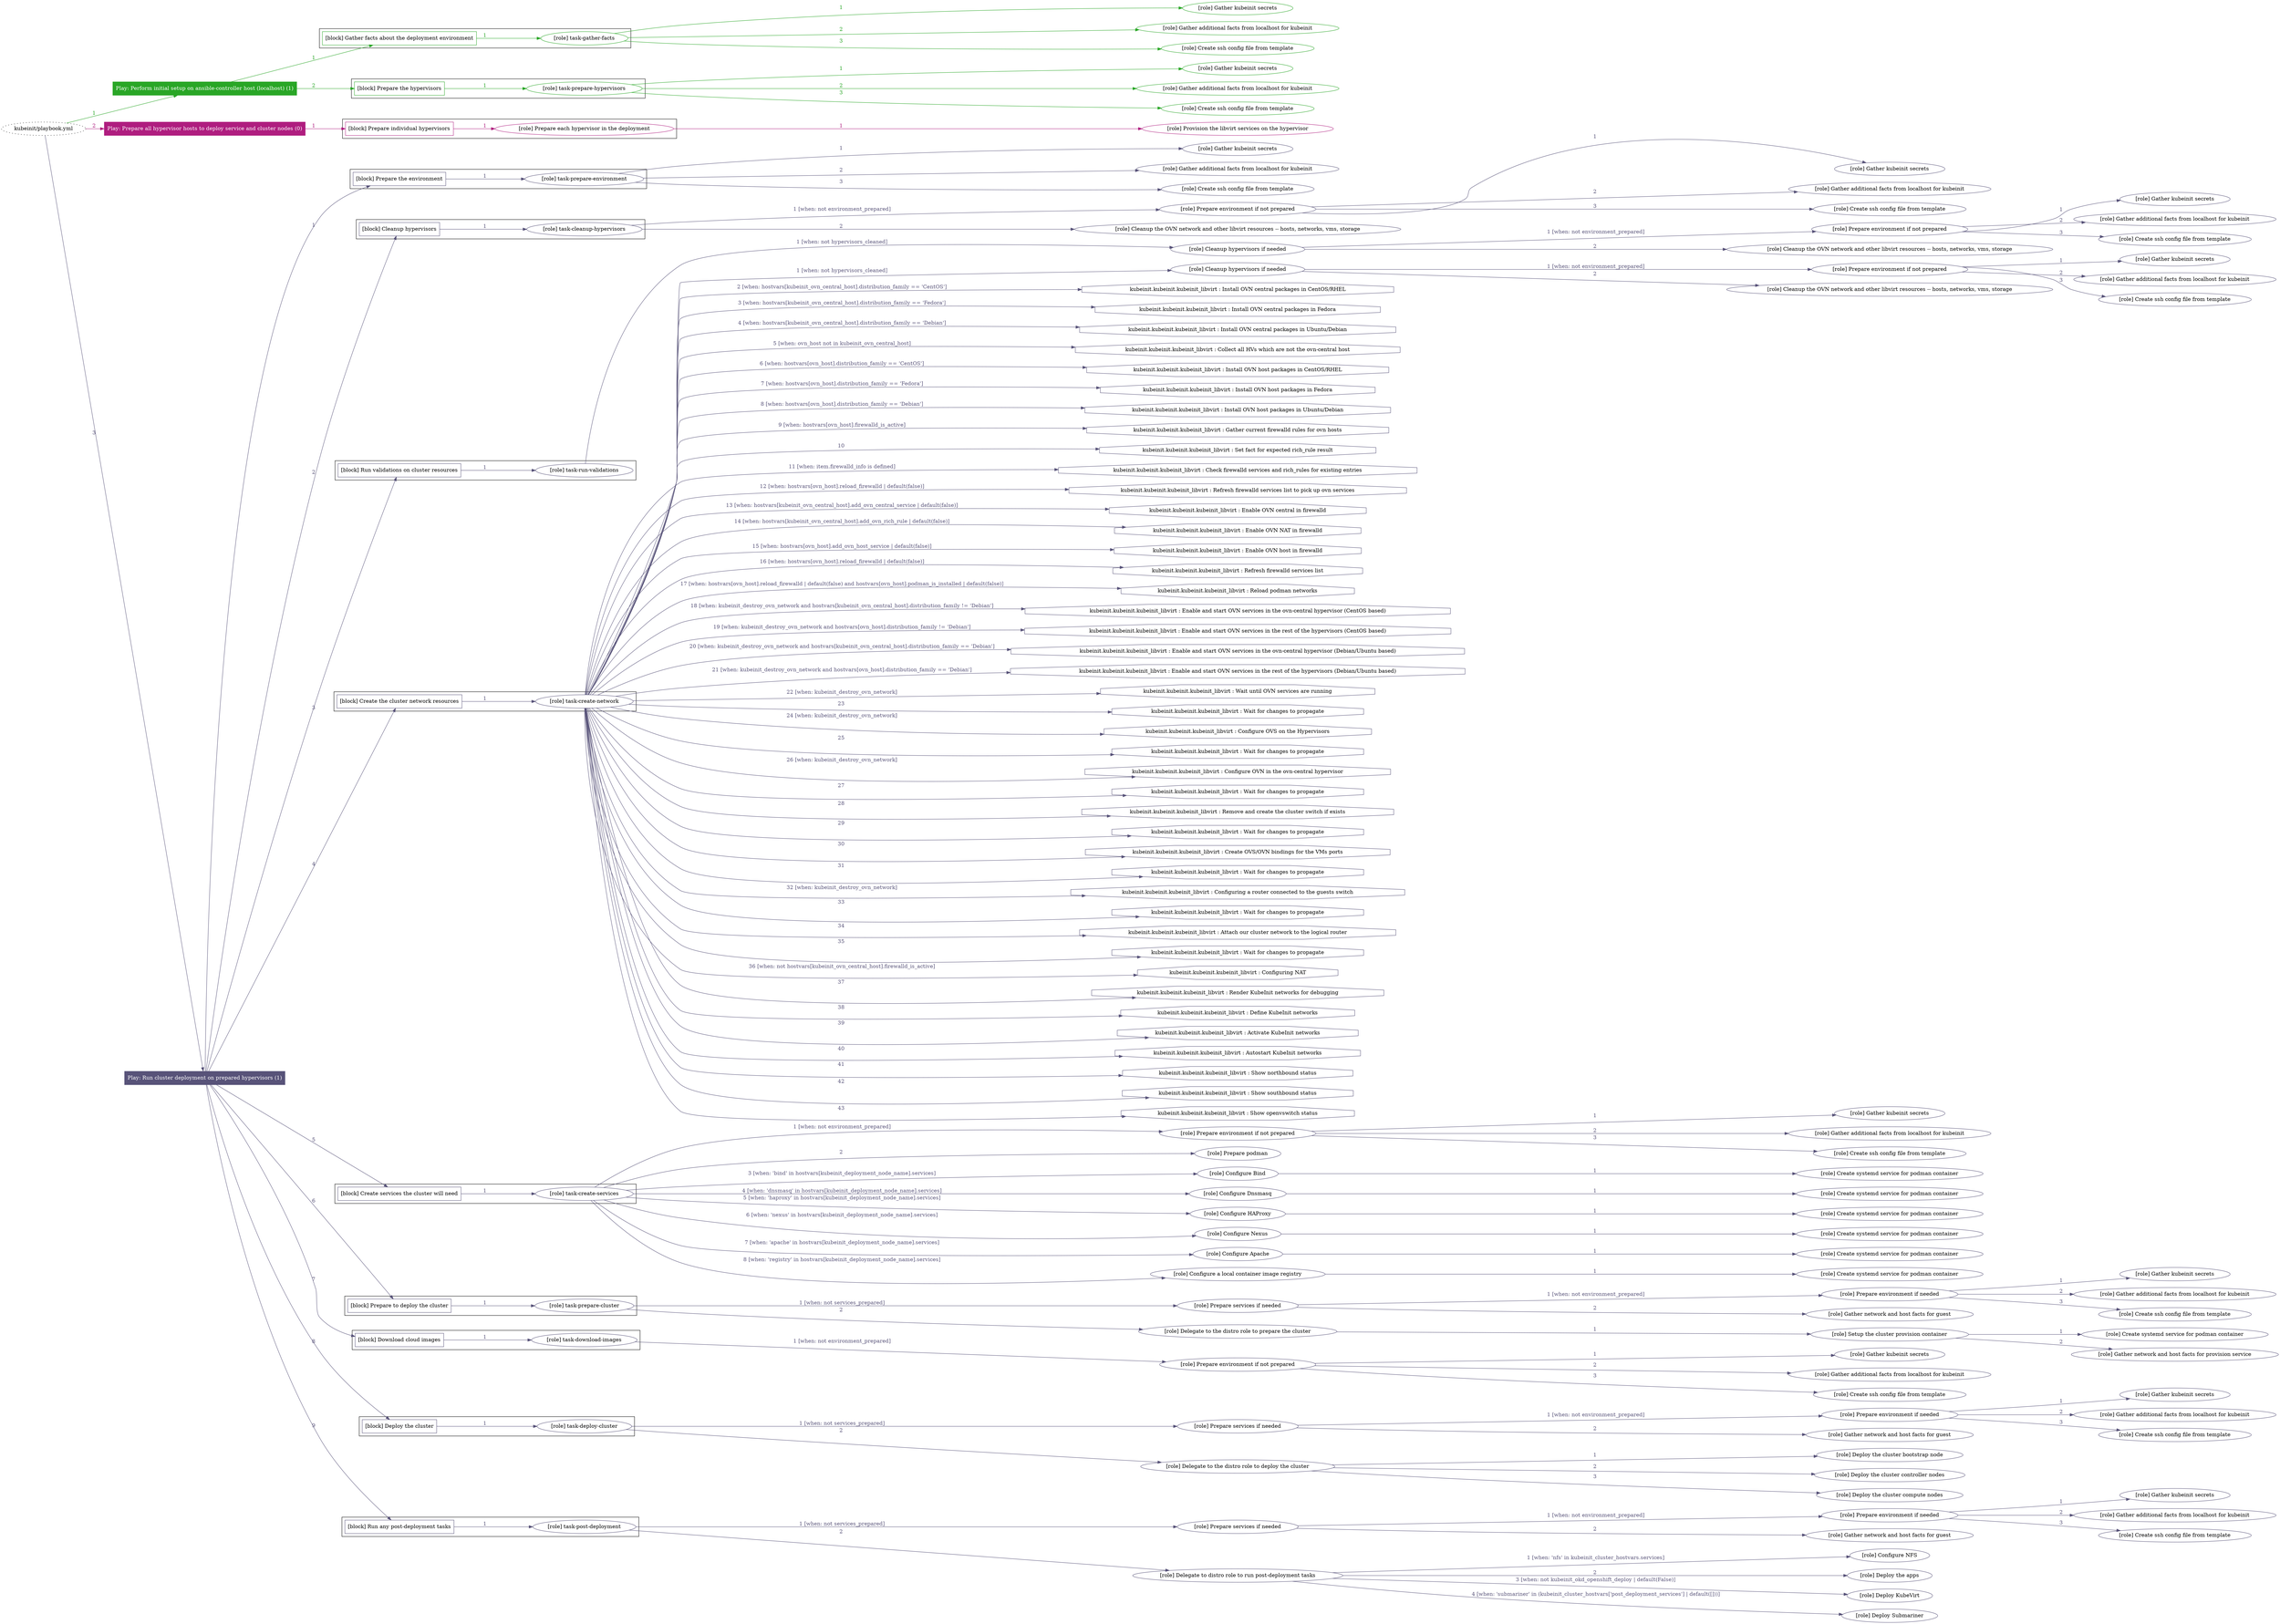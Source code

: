 digraph {
	graph [concentrate=true ordering=in rankdir=LR ratio=fill]
	edge [esep=5 sep=10]
	"kubeinit/playbook.yml" [URL="/home/runner/work/kubeinit/kubeinit/kubeinit/playbook.yml" id=playbook_ee898b47 style=dotted]
	play_0dad5b6f [label="Play: Perform initial setup on ansible-controller host (localhost) (1)" URL="/home/runner/work/kubeinit/kubeinit/kubeinit/playbook.yml" color="#29a626" fontcolor="#ffffff" id=play_0dad5b6f shape=box style=filled tooltip=localhost]
	"kubeinit/playbook.yml" -> play_0dad5b6f [label="1 " color="#29a626" fontcolor="#29a626" id=edge_13e1e95c labeltooltip="1 " tooltip="1 "]
	subgraph "Gather kubeinit secrets" {
		role_a38fbe5c [label="[role] Gather kubeinit secrets" URL="/home/runner/.ansible/collections/ansible_collections/kubeinit/kubeinit/roles/kubeinit_prepare/tasks/gather_kubeinit_facts.yml" color="#29a626" id=role_a38fbe5c tooltip="Gather kubeinit secrets"]
	}
	subgraph "Gather additional facts from localhost for kubeinit" {
		role_6ca12af2 [label="[role] Gather additional facts from localhost for kubeinit" URL="/home/runner/.ansible/collections/ansible_collections/kubeinit/kubeinit/roles/kubeinit_prepare/tasks/gather_kubeinit_facts.yml" color="#29a626" id=role_6ca12af2 tooltip="Gather additional facts from localhost for kubeinit"]
	}
	subgraph "Create ssh config file from template" {
		role_e4469848 [label="[role] Create ssh config file from template" URL="/home/runner/.ansible/collections/ansible_collections/kubeinit/kubeinit/roles/kubeinit_prepare/tasks/gather_kubeinit_facts.yml" color="#29a626" id=role_e4469848 tooltip="Create ssh config file from template"]
	}
	subgraph "task-gather-facts" {
		role_c8d465c3 [label="[role] task-gather-facts" URL="/home/runner/work/kubeinit/kubeinit/kubeinit/playbook.yml" color="#29a626" id=role_c8d465c3 tooltip="task-gather-facts"]
		role_c8d465c3 -> role_a38fbe5c [label="1 " color="#29a626" fontcolor="#29a626" id=edge_964664e6 labeltooltip="1 " tooltip="1 "]
		role_c8d465c3 -> role_6ca12af2 [label="2 " color="#29a626" fontcolor="#29a626" id=edge_638c47a0 labeltooltip="2 " tooltip="2 "]
		role_c8d465c3 -> role_e4469848 [label="3 " color="#29a626" fontcolor="#29a626" id=edge_1a70e29b labeltooltip="3 " tooltip="3 "]
	}
	subgraph "Gather kubeinit secrets" {
		role_fdc8410d [label="[role] Gather kubeinit secrets" URL="/home/runner/.ansible/collections/ansible_collections/kubeinit/kubeinit/roles/kubeinit_prepare/tasks/gather_kubeinit_facts.yml" color="#29a626" id=role_fdc8410d tooltip="Gather kubeinit secrets"]
	}
	subgraph "Gather additional facts from localhost for kubeinit" {
		role_81116cc3 [label="[role] Gather additional facts from localhost for kubeinit" URL="/home/runner/.ansible/collections/ansible_collections/kubeinit/kubeinit/roles/kubeinit_prepare/tasks/gather_kubeinit_facts.yml" color="#29a626" id=role_81116cc3 tooltip="Gather additional facts from localhost for kubeinit"]
	}
	subgraph "Create ssh config file from template" {
		role_0684988c [label="[role] Create ssh config file from template" URL="/home/runner/.ansible/collections/ansible_collections/kubeinit/kubeinit/roles/kubeinit_prepare/tasks/gather_kubeinit_facts.yml" color="#29a626" id=role_0684988c tooltip="Create ssh config file from template"]
	}
	subgraph "task-prepare-hypervisors" {
		role_bdbf5d8c [label="[role] task-prepare-hypervisors" URL="/home/runner/work/kubeinit/kubeinit/kubeinit/playbook.yml" color="#29a626" id=role_bdbf5d8c tooltip="task-prepare-hypervisors"]
		role_bdbf5d8c -> role_fdc8410d [label="1 " color="#29a626" fontcolor="#29a626" id=edge_9e0aeb4c labeltooltip="1 " tooltip="1 "]
		role_bdbf5d8c -> role_81116cc3 [label="2 " color="#29a626" fontcolor="#29a626" id=edge_86485b42 labeltooltip="2 " tooltip="2 "]
		role_bdbf5d8c -> role_0684988c [label="3 " color="#29a626" fontcolor="#29a626" id=edge_025a65ce labeltooltip="3 " tooltip="3 "]
	}
	subgraph "Play: Perform initial setup on ansible-controller host (localhost) (1)" {
		play_0dad5b6f -> block_1628c08b [label=1 color="#29a626" fontcolor="#29a626" id=edge_55953916 labeltooltip=1 tooltip=1]
		subgraph cluster_block_1628c08b {
			block_1628c08b [label="[block] Gather facts about the deployment environment" URL="/home/runner/work/kubeinit/kubeinit/kubeinit/playbook.yml" color="#29a626" id=block_1628c08b labeltooltip="Gather facts about the deployment environment" shape=box tooltip="Gather facts about the deployment environment"]
			block_1628c08b -> role_c8d465c3 [label="1 " color="#29a626" fontcolor="#29a626" id=edge_66507b3d labeltooltip="1 " tooltip="1 "]
		}
		play_0dad5b6f -> block_743b5e82 [label=2 color="#29a626" fontcolor="#29a626" id=edge_455f7660 labeltooltip=2 tooltip=2]
		subgraph cluster_block_743b5e82 {
			block_743b5e82 [label="[block] Prepare the hypervisors" URL="/home/runner/work/kubeinit/kubeinit/kubeinit/playbook.yml" color="#29a626" id=block_743b5e82 labeltooltip="Prepare the hypervisors" shape=box tooltip="Prepare the hypervisors"]
			block_743b5e82 -> role_bdbf5d8c [label="1 " color="#29a626" fontcolor="#29a626" id=edge_eadfd84c labeltooltip="1 " tooltip="1 "]
		}
	}
	play_201e9580 [label="Play: Prepare all hypervisor hosts to deploy service and cluster nodes (0)" URL="/home/runner/work/kubeinit/kubeinit/kubeinit/playbook.yml" color="#af1d7f" fontcolor="#ffffff" id=play_201e9580 shape=box style=filled tooltip="Play: Prepare all hypervisor hosts to deploy service and cluster nodes (0)"]
	"kubeinit/playbook.yml" -> play_201e9580 [label="2 " color="#af1d7f" fontcolor="#af1d7f" id=edge_e736cbba labeltooltip="2 " tooltip="2 "]
	subgraph "Provision the libvirt services on the hypervisor" {
		role_6dae52db [label="[role] Provision the libvirt services on the hypervisor" URL="/home/runner/.ansible/collections/ansible_collections/kubeinit/kubeinit/roles/kubeinit_prepare/tasks/prepare_hypervisor.yml" color="#af1d7f" id=role_6dae52db tooltip="Provision the libvirt services on the hypervisor"]
	}
	subgraph "Prepare each hypervisor in the deployment" {
		role_cc48be79 [label="[role] Prepare each hypervisor in the deployment" URL="/home/runner/work/kubeinit/kubeinit/kubeinit/playbook.yml" color="#af1d7f" id=role_cc48be79 tooltip="Prepare each hypervisor in the deployment"]
		role_cc48be79 -> role_6dae52db [label="1 " color="#af1d7f" fontcolor="#af1d7f" id=edge_6eaae362 labeltooltip="1 " tooltip="1 "]
	}
	subgraph "Play: Prepare all hypervisor hosts to deploy service and cluster nodes (0)" {
		play_201e9580 -> block_4beaa9b6 [label=1 color="#af1d7f" fontcolor="#af1d7f" id=edge_ea4683ae labeltooltip=1 tooltip=1]
		subgraph cluster_block_4beaa9b6 {
			block_4beaa9b6 [label="[block] Prepare individual hypervisors" URL="/home/runner/work/kubeinit/kubeinit/kubeinit/playbook.yml" color="#af1d7f" id=block_4beaa9b6 labeltooltip="Prepare individual hypervisors" shape=box tooltip="Prepare individual hypervisors"]
			block_4beaa9b6 -> role_cc48be79 [label="1 " color="#af1d7f" fontcolor="#af1d7f" id=edge_0ca3a029 labeltooltip="1 " tooltip="1 "]
		}
	}
	play_875787ba [label="Play: Run cluster deployment on prepared hypervisors (1)" URL="/home/runner/work/kubeinit/kubeinit/kubeinit/playbook.yml" color="#585379" fontcolor="#ffffff" id=play_875787ba shape=box style=filled tooltip=localhost]
	"kubeinit/playbook.yml" -> play_875787ba [label="3 " color="#585379" fontcolor="#585379" id=edge_e60a646f labeltooltip="3 " tooltip="3 "]
	subgraph "Gather kubeinit secrets" {
		role_7105e1de [label="[role] Gather kubeinit secrets" URL="/home/runner/.ansible/collections/ansible_collections/kubeinit/kubeinit/roles/kubeinit_prepare/tasks/gather_kubeinit_facts.yml" color="#585379" id=role_7105e1de tooltip="Gather kubeinit secrets"]
	}
	subgraph "Gather additional facts from localhost for kubeinit" {
		role_dac95306 [label="[role] Gather additional facts from localhost for kubeinit" URL="/home/runner/.ansible/collections/ansible_collections/kubeinit/kubeinit/roles/kubeinit_prepare/tasks/gather_kubeinit_facts.yml" color="#585379" id=role_dac95306 tooltip="Gather additional facts from localhost for kubeinit"]
	}
	subgraph "Create ssh config file from template" {
		role_91869330 [label="[role] Create ssh config file from template" URL="/home/runner/.ansible/collections/ansible_collections/kubeinit/kubeinit/roles/kubeinit_prepare/tasks/gather_kubeinit_facts.yml" color="#585379" id=role_91869330 tooltip="Create ssh config file from template"]
	}
	subgraph "task-prepare-environment" {
		role_4ae564f4 [label="[role] task-prepare-environment" URL="/home/runner/work/kubeinit/kubeinit/kubeinit/playbook.yml" color="#585379" id=role_4ae564f4 tooltip="task-prepare-environment"]
		role_4ae564f4 -> role_7105e1de [label="1 " color="#585379" fontcolor="#585379" id=edge_d611685c labeltooltip="1 " tooltip="1 "]
		role_4ae564f4 -> role_dac95306 [label="2 " color="#585379" fontcolor="#585379" id=edge_10cdcb7c labeltooltip="2 " tooltip="2 "]
		role_4ae564f4 -> role_91869330 [label="3 " color="#585379" fontcolor="#585379" id=edge_b999ea44 labeltooltip="3 " tooltip="3 "]
	}
	subgraph "Gather kubeinit secrets" {
		role_f4520896 [label="[role] Gather kubeinit secrets" URL="/home/runner/.ansible/collections/ansible_collections/kubeinit/kubeinit/roles/kubeinit_prepare/tasks/gather_kubeinit_facts.yml" color="#585379" id=role_f4520896 tooltip="Gather kubeinit secrets"]
	}
	subgraph "Gather additional facts from localhost for kubeinit" {
		role_98e7b7a7 [label="[role] Gather additional facts from localhost for kubeinit" URL="/home/runner/.ansible/collections/ansible_collections/kubeinit/kubeinit/roles/kubeinit_prepare/tasks/gather_kubeinit_facts.yml" color="#585379" id=role_98e7b7a7 tooltip="Gather additional facts from localhost for kubeinit"]
	}
	subgraph "Create ssh config file from template" {
		role_c181415b [label="[role] Create ssh config file from template" URL="/home/runner/.ansible/collections/ansible_collections/kubeinit/kubeinit/roles/kubeinit_prepare/tasks/gather_kubeinit_facts.yml" color="#585379" id=role_c181415b tooltip="Create ssh config file from template"]
	}
	subgraph "Prepare environment if not prepared" {
		role_87b94534 [label="[role] Prepare environment if not prepared" URL="/home/runner/.ansible/collections/ansible_collections/kubeinit/kubeinit/roles/kubeinit_prepare/tasks/cleanup_hypervisors.yml" color="#585379" id=role_87b94534 tooltip="Prepare environment if not prepared"]
		role_87b94534 -> role_f4520896 [label="1 " color="#585379" fontcolor="#585379" id=edge_dd7457f4 labeltooltip="1 " tooltip="1 "]
		role_87b94534 -> role_98e7b7a7 [label="2 " color="#585379" fontcolor="#585379" id=edge_7b04405e labeltooltip="2 " tooltip="2 "]
		role_87b94534 -> role_c181415b [label="3 " color="#585379" fontcolor="#585379" id=edge_972d7434 labeltooltip="3 " tooltip="3 "]
	}
	subgraph "Cleanup the OVN network and other libvirt resources -- hosts, networks, vms, storage" {
		role_86f5ec36 [label="[role] Cleanup the OVN network and other libvirt resources -- hosts, networks, vms, storage" URL="/home/runner/.ansible/collections/ansible_collections/kubeinit/kubeinit/roles/kubeinit_prepare/tasks/cleanup_hypervisors.yml" color="#585379" id=role_86f5ec36 tooltip="Cleanup the OVN network and other libvirt resources -- hosts, networks, vms, storage"]
	}
	subgraph "task-cleanup-hypervisors" {
		role_69d99b83 [label="[role] task-cleanup-hypervisors" URL="/home/runner/work/kubeinit/kubeinit/kubeinit/playbook.yml" color="#585379" id=role_69d99b83 tooltip="task-cleanup-hypervisors"]
		role_69d99b83 -> role_87b94534 [label="1 [when: not environment_prepared]" color="#585379" fontcolor="#585379" id=edge_87e8d545 labeltooltip="1 [when: not environment_prepared]" tooltip="1 [when: not environment_prepared]"]
		role_69d99b83 -> role_86f5ec36 [label="2 " color="#585379" fontcolor="#585379" id=edge_3dfabf19 labeltooltip="2 " tooltip="2 "]
	}
	subgraph "Gather kubeinit secrets" {
		role_ad89646a [label="[role] Gather kubeinit secrets" URL="/home/runner/.ansible/collections/ansible_collections/kubeinit/kubeinit/roles/kubeinit_prepare/tasks/gather_kubeinit_facts.yml" color="#585379" id=role_ad89646a tooltip="Gather kubeinit secrets"]
	}
	subgraph "Gather additional facts from localhost for kubeinit" {
		role_80af1770 [label="[role] Gather additional facts from localhost for kubeinit" URL="/home/runner/.ansible/collections/ansible_collections/kubeinit/kubeinit/roles/kubeinit_prepare/tasks/gather_kubeinit_facts.yml" color="#585379" id=role_80af1770 tooltip="Gather additional facts from localhost for kubeinit"]
	}
	subgraph "Create ssh config file from template" {
		role_986c7c4e [label="[role] Create ssh config file from template" URL="/home/runner/.ansible/collections/ansible_collections/kubeinit/kubeinit/roles/kubeinit_prepare/tasks/gather_kubeinit_facts.yml" color="#585379" id=role_986c7c4e tooltip="Create ssh config file from template"]
	}
	subgraph "Prepare environment if not prepared" {
		role_09ed79c5 [label="[role] Prepare environment if not prepared" URL="/home/runner/.ansible/collections/ansible_collections/kubeinit/kubeinit/roles/kubeinit_prepare/tasks/cleanup_hypervisors.yml" color="#585379" id=role_09ed79c5 tooltip="Prepare environment if not prepared"]
		role_09ed79c5 -> role_ad89646a [label="1 " color="#585379" fontcolor="#585379" id=edge_1c987030 labeltooltip="1 " tooltip="1 "]
		role_09ed79c5 -> role_80af1770 [label="2 " color="#585379" fontcolor="#585379" id=edge_508e3396 labeltooltip="2 " tooltip="2 "]
		role_09ed79c5 -> role_986c7c4e [label="3 " color="#585379" fontcolor="#585379" id=edge_6960bc6e labeltooltip="3 " tooltip="3 "]
	}
	subgraph "Cleanup the OVN network and other libvirt resources -- hosts, networks, vms, storage" {
		role_2c43c2b4 [label="[role] Cleanup the OVN network and other libvirt resources -- hosts, networks, vms, storage" URL="/home/runner/.ansible/collections/ansible_collections/kubeinit/kubeinit/roles/kubeinit_prepare/tasks/cleanup_hypervisors.yml" color="#585379" id=role_2c43c2b4 tooltip="Cleanup the OVN network and other libvirt resources -- hosts, networks, vms, storage"]
	}
	subgraph "Cleanup hypervisors if needed" {
		role_547e63a8 [label="[role] Cleanup hypervisors if needed" URL="/home/runner/.ansible/collections/ansible_collections/kubeinit/kubeinit/roles/kubeinit_validations/tasks/main.yml" color="#585379" id=role_547e63a8 tooltip="Cleanup hypervisors if needed"]
		role_547e63a8 -> role_09ed79c5 [label="1 [when: not environment_prepared]" color="#585379" fontcolor="#585379" id=edge_e3b39470 labeltooltip="1 [when: not environment_prepared]" tooltip="1 [when: not environment_prepared]"]
		role_547e63a8 -> role_2c43c2b4 [label="2 " color="#585379" fontcolor="#585379" id=edge_ebdb7b24 labeltooltip="2 " tooltip="2 "]
	}
	subgraph "task-run-validations" {
		role_144e1786 [label="[role] task-run-validations" URL="/home/runner/work/kubeinit/kubeinit/kubeinit/playbook.yml" color="#585379" id=role_144e1786 tooltip="task-run-validations"]
		role_144e1786 -> role_547e63a8 [label="1 [when: not hypervisors_cleaned]" color="#585379" fontcolor="#585379" id=edge_92b16aa7 labeltooltip="1 [when: not hypervisors_cleaned]" tooltip="1 [when: not hypervisors_cleaned]"]
	}
	subgraph "Gather kubeinit secrets" {
		role_c2d0e165 [label="[role] Gather kubeinit secrets" URL="/home/runner/.ansible/collections/ansible_collections/kubeinit/kubeinit/roles/kubeinit_prepare/tasks/gather_kubeinit_facts.yml" color="#585379" id=role_c2d0e165 tooltip="Gather kubeinit secrets"]
	}
	subgraph "Gather additional facts from localhost for kubeinit" {
		role_956cb827 [label="[role] Gather additional facts from localhost for kubeinit" URL="/home/runner/.ansible/collections/ansible_collections/kubeinit/kubeinit/roles/kubeinit_prepare/tasks/gather_kubeinit_facts.yml" color="#585379" id=role_956cb827 tooltip="Gather additional facts from localhost for kubeinit"]
	}
	subgraph "Create ssh config file from template" {
		role_92aa178e [label="[role] Create ssh config file from template" URL="/home/runner/.ansible/collections/ansible_collections/kubeinit/kubeinit/roles/kubeinit_prepare/tasks/gather_kubeinit_facts.yml" color="#585379" id=role_92aa178e tooltip="Create ssh config file from template"]
	}
	subgraph "Prepare environment if not prepared" {
		role_320d7bb0 [label="[role] Prepare environment if not prepared" URL="/home/runner/.ansible/collections/ansible_collections/kubeinit/kubeinit/roles/kubeinit_prepare/tasks/cleanup_hypervisors.yml" color="#585379" id=role_320d7bb0 tooltip="Prepare environment if not prepared"]
		role_320d7bb0 -> role_c2d0e165 [label="1 " color="#585379" fontcolor="#585379" id=edge_a7e74242 labeltooltip="1 " tooltip="1 "]
		role_320d7bb0 -> role_956cb827 [label="2 " color="#585379" fontcolor="#585379" id=edge_5fa01308 labeltooltip="2 " tooltip="2 "]
		role_320d7bb0 -> role_92aa178e [label="3 " color="#585379" fontcolor="#585379" id=edge_f08be028 labeltooltip="3 " tooltip="3 "]
	}
	subgraph "Cleanup the OVN network and other libvirt resources -- hosts, networks, vms, storage" {
		role_56b57d50 [label="[role] Cleanup the OVN network and other libvirt resources -- hosts, networks, vms, storage" URL="/home/runner/.ansible/collections/ansible_collections/kubeinit/kubeinit/roles/kubeinit_prepare/tasks/cleanup_hypervisors.yml" color="#585379" id=role_56b57d50 tooltip="Cleanup the OVN network and other libvirt resources -- hosts, networks, vms, storage"]
	}
	subgraph "Cleanup hypervisors if needed" {
		role_6be9a990 [label="[role] Cleanup hypervisors if needed" URL="/home/runner/.ansible/collections/ansible_collections/kubeinit/kubeinit/roles/kubeinit_libvirt/tasks/create_network.yml" color="#585379" id=role_6be9a990 tooltip="Cleanup hypervisors if needed"]
		role_6be9a990 -> role_320d7bb0 [label="1 [when: not environment_prepared]" color="#585379" fontcolor="#585379" id=edge_5b006ccd labeltooltip="1 [when: not environment_prepared]" tooltip="1 [when: not environment_prepared]"]
		role_6be9a990 -> role_56b57d50 [label="2 " color="#585379" fontcolor="#585379" id=edge_0ef9855a labeltooltip="2 " tooltip="2 "]
	}
	subgraph "task-create-network" {
		role_bccdf3f7 [label="[role] task-create-network" URL="/home/runner/work/kubeinit/kubeinit/kubeinit/playbook.yml" color="#585379" id=role_bccdf3f7 tooltip="task-create-network"]
		role_bccdf3f7 -> role_6be9a990 [label="1 [when: not hypervisors_cleaned]" color="#585379" fontcolor="#585379" id=edge_7d6221b0 labeltooltip="1 [when: not hypervisors_cleaned]" tooltip="1 [when: not hypervisors_cleaned]"]
		task_139007a5 [label="kubeinit.kubeinit.kubeinit_libvirt : Install OVN central packages in CentOS/RHEL" URL="/home/runner/.ansible/collections/ansible_collections/kubeinit/kubeinit/roles/kubeinit_libvirt/tasks/create_network.yml" color="#585379" id=task_139007a5 shape=octagon tooltip="kubeinit.kubeinit.kubeinit_libvirt : Install OVN central packages in CentOS/RHEL"]
		role_bccdf3f7 -> task_139007a5 [label="2 [when: hostvars[kubeinit_ovn_central_host].distribution_family == 'CentOS']" color="#585379" fontcolor="#585379" id=edge_0ab68e9f labeltooltip="2 [when: hostvars[kubeinit_ovn_central_host].distribution_family == 'CentOS']" tooltip="2 [when: hostvars[kubeinit_ovn_central_host].distribution_family == 'CentOS']"]
		task_2dc2ed7e [label="kubeinit.kubeinit.kubeinit_libvirt : Install OVN central packages in Fedora" URL="/home/runner/.ansible/collections/ansible_collections/kubeinit/kubeinit/roles/kubeinit_libvirt/tasks/create_network.yml" color="#585379" id=task_2dc2ed7e shape=octagon tooltip="kubeinit.kubeinit.kubeinit_libvirt : Install OVN central packages in Fedora"]
		role_bccdf3f7 -> task_2dc2ed7e [label="3 [when: hostvars[kubeinit_ovn_central_host].distribution_family == 'Fedora']" color="#585379" fontcolor="#585379" id=edge_4837b98f labeltooltip="3 [when: hostvars[kubeinit_ovn_central_host].distribution_family == 'Fedora']" tooltip="3 [when: hostvars[kubeinit_ovn_central_host].distribution_family == 'Fedora']"]
		task_df1713d8 [label="kubeinit.kubeinit.kubeinit_libvirt : Install OVN central packages in Ubuntu/Debian" URL="/home/runner/.ansible/collections/ansible_collections/kubeinit/kubeinit/roles/kubeinit_libvirt/tasks/create_network.yml" color="#585379" id=task_df1713d8 shape=octagon tooltip="kubeinit.kubeinit.kubeinit_libvirt : Install OVN central packages in Ubuntu/Debian"]
		role_bccdf3f7 -> task_df1713d8 [label="4 [when: hostvars[kubeinit_ovn_central_host].distribution_family == 'Debian']" color="#585379" fontcolor="#585379" id=edge_1f24e491 labeltooltip="4 [when: hostvars[kubeinit_ovn_central_host].distribution_family == 'Debian']" tooltip="4 [when: hostvars[kubeinit_ovn_central_host].distribution_family == 'Debian']"]
		task_28cf8b27 [label="kubeinit.kubeinit.kubeinit_libvirt : Collect all HVs which are not the ovn-central host" URL="/home/runner/.ansible/collections/ansible_collections/kubeinit/kubeinit/roles/kubeinit_libvirt/tasks/create_network.yml" color="#585379" id=task_28cf8b27 shape=octagon tooltip="kubeinit.kubeinit.kubeinit_libvirt : Collect all HVs which are not the ovn-central host"]
		role_bccdf3f7 -> task_28cf8b27 [label="5 [when: ovn_host not in kubeinit_ovn_central_host]" color="#585379" fontcolor="#585379" id=edge_66add77b labeltooltip="5 [when: ovn_host not in kubeinit_ovn_central_host]" tooltip="5 [when: ovn_host not in kubeinit_ovn_central_host]"]
		task_a8c1f27c [label="kubeinit.kubeinit.kubeinit_libvirt : Install OVN host packages in CentOS/RHEL" URL="/home/runner/.ansible/collections/ansible_collections/kubeinit/kubeinit/roles/kubeinit_libvirt/tasks/create_network.yml" color="#585379" id=task_a8c1f27c shape=octagon tooltip="kubeinit.kubeinit.kubeinit_libvirt : Install OVN host packages in CentOS/RHEL"]
		role_bccdf3f7 -> task_a8c1f27c [label="6 [when: hostvars[ovn_host].distribution_family == 'CentOS']" color="#585379" fontcolor="#585379" id=edge_30cc3c62 labeltooltip="6 [when: hostvars[ovn_host].distribution_family == 'CentOS']" tooltip="6 [when: hostvars[ovn_host].distribution_family == 'CentOS']"]
		task_d6ce371a [label="kubeinit.kubeinit.kubeinit_libvirt : Install OVN host packages in Fedora" URL="/home/runner/.ansible/collections/ansible_collections/kubeinit/kubeinit/roles/kubeinit_libvirt/tasks/create_network.yml" color="#585379" id=task_d6ce371a shape=octagon tooltip="kubeinit.kubeinit.kubeinit_libvirt : Install OVN host packages in Fedora"]
		role_bccdf3f7 -> task_d6ce371a [label="7 [when: hostvars[ovn_host].distribution_family == 'Fedora']" color="#585379" fontcolor="#585379" id=edge_76d84711 labeltooltip="7 [when: hostvars[ovn_host].distribution_family == 'Fedora']" tooltip="7 [when: hostvars[ovn_host].distribution_family == 'Fedora']"]
		task_b7d3df53 [label="kubeinit.kubeinit.kubeinit_libvirt : Install OVN host packages in Ubuntu/Debian" URL="/home/runner/.ansible/collections/ansible_collections/kubeinit/kubeinit/roles/kubeinit_libvirt/tasks/create_network.yml" color="#585379" id=task_b7d3df53 shape=octagon tooltip="kubeinit.kubeinit.kubeinit_libvirt : Install OVN host packages in Ubuntu/Debian"]
		role_bccdf3f7 -> task_b7d3df53 [label="8 [when: hostvars[ovn_host].distribution_family == 'Debian']" color="#585379" fontcolor="#585379" id=edge_4e72f361 labeltooltip="8 [when: hostvars[ovn_host].distribution_family == 'Debian']" tooltip="8 [when: hostvars[ovn_host].distribution_family == 'Debian']"]
		task_22defe73 [label="kubeinit.kubeinit.kubeinit_libvirt : Gather current firewalld rules for ovn hosts" URL="/home/runner/.ansible/collections/ansible_collections/kubeinit/kubeinit/roles/kubeinit_libvirt/tasks/create_network.yml" color="#585379" id=task_22defe73 shape=octagon tooltip="kubeinit.kubeinit.kubeinit_libvirt : Gather current firewalld rules for ovn hosts"]
		role_bccdf3f7 -> task_22defe73 [label="9 [when: hostvars[ovn_host].firewalld_is_active]" color="#585379" fontcolor="#585379" id=edge_bba52919 labeltooltip="9 [when: hostvars[ovn_host].firewalld_is_active]" tooltip="9 [when: hostvars[ovn_host].firewalld_is_active]"]
		task_9d78c37b [label="kubeinit.kubeinit.kubeinit_libvirt : Set fact for expected rich_rule result" URL="/home/runner/.ansible/collections/ansible_collections/kubeinit/kubeinit/roles/kubeinit_libvirt/tasks/create_network.yml" color="#585379" id=task_9d78c37b shape=octagon tooltip="kubeinit.kubeinit.kubeinit_libvirt : Set fact for expected rich_rule result"]
		role_bccdf3f7 -> task_9d78c37b [label="10 " color="#585379" fontcolor="#585379" id=edge_554ec579 labeltooltip="10 " tooltip="10 "]
		task_76a90d4f [label="kubeinit.kubeinit.kubeinit_libvirt : Check firewalld services and rich_rules for existing entries" URL="/home/runner/.ansible/collections/ansible_collections/kubeinit/kubeinit/roles/kubeinit_libvirt/tasks/create_network.yml" color="#585379" id=task_76a90d4f shape=octagon tooltip="kubeinit.kubeinit.kubeinit_libvirt : Check firewalld services and rich_rules for existing entries"]
		role_bccdf3f7 -> task_76a90d4f [label="11 [when: item.firewalld_info is defined]" color="#585379" fontcolor="#585379" id=edge_8dc27758 labeltooltip="11 [when: item.firewalld_info is defined]" tooltip="11 [when: item.firewalld_info is defined]"]
		task_aae74416 [label="kubeinit.kubeinit.kubeinit_libvirt : Refresh firewalld services list to pick up ovn services" URL="/home/runner/.ansible/collections/ansible_collections/kubeinit/kubeinit/roles/kubeinit_libvirt/tasks/create_network.yml" color="#585379" id=task_aae74416 shape=octagon tooltip="kubeinit.kubeinit.kubeinit_libvirt : Refresh firewalld services list to pick up ovn services"]
		role_bccdf3f7 -> task_aae74416 [label="12 [when: hostvars[ovn_host].reload_firewalld | default(false)]" color="#585379" fontcolor="#585379" id=edge_65a6abdd labeltooltip="12 [when: hostvars[ovn_host].reload_firewalld | default(false)]" tooltip="12 [when: hostvars[ovn_host].reload_firewalld | default(false)]"]
		task_fdec6361 [label="kubeinit.kubeinit.kubeinit_libvirt : Enable OVN central in firewalld" URL="/home/runner/.ansible/collections/ansible_collections/kubeinit/kubeinit/roles/kubeinit_libvirt/tasks/create_network.yml" color="#585379" id=task_fdec6361 shape=octagon tooltip="kubeinit.kubeinit.kubeinit_libvirt : Enable OVN central in firewalld"]
		role_bccdf3f7 -> task_fdec6361 [label="13 [when: hostvars[kubeinit_ovn_central_host].add_ovn_central_service | default(false)]" color="#585379" fontcolor="#585379" id=edge_4845e968 labeltooltip="13 [when: hostvars[kubeinit_ovn_central_host].add_ovn_central_service | default(false)]" tooltip="13 [when: hostvars[kubeinit_ovn_central_host].add_ovn_central_service | default(false)]"]
		task_fb7da1de [label="kubeinit.kubeinit.kubeinit_libvirt : Enable OVN NAT in firewalld" URL="/home/runner/.ansible/collections/ansible_collections/kubeinit/kubeinit/roles/kubeinit_libvirt/tasks/create_network.yml" color="#585379" id=task_fb7da1de shape=octagon tooltip="kubeinit.kubeinit.kubeinit_libvirt : Enable OVN NAT in firewalld"]
		role_bccdf3f7 -> task_fb7da1de [label="14 [when: hostvars[kubeinit_ovn_central_host].add_ovn_rich_rule | default(false)]" color="#585379" fontcolor="#585379" id=edge_5b6c9dc3 labeltooltip="14 [when: hostvars[kubeinit_ovn_central_host].add_ovn_rich_rule | default(false)]" tooltip="14 [when: hostvars[kubeinit_ovn_central_host].add_ovn_rich_rule | default(false)]"]
		task_77fa2d84 [label="kubeinit.kubeinit.kubeinit_libvirt : Enable OVN host in firewalld" URL="/home/runner/.ansible/collections/ansible_collections/kubeinit/kubeinit/roles/kubeinit_libvirt/tasks/create_network.yml" color="#585379" id=task_77fa2d84 shape=octagon tooltip="kubeinit.kubeinit.kubeinit_libvirt : Enable OVN host in firewalld"]
		role_bccdf3f7 -> task_77fa2d84 [label="15 [when: hostvars[ovn_host].add_ovn_host_service | default(false)]" color="#585379" fontcolor="#585379" id=edge_f43ee70e labeltooltip="15 [when: hostvars[ovn_host].add_ovn_host_service | default(false)]" tooltip="15 [when: hostvars[ovn_host].add_ovn_host_service | default(false)]"]
		task_d7db4dc3 [label="kubeinit.kubeinit.kubeinit_libvirt : Refresh firewalld services list" URL="/home/runner/.ansible/collections/ansible_collections/kubeinit/kubeinit/roles/kubeinit_libvirt/tasks/create_network.yml" color="#585379" id=task_d7db4dc3 shape=octagon tooltip="kubeinit.kubeinit.kubeinit_libvirt : Refresh firewalld services list"]
		role_bccdf3f7 -> task_d7db4dc3 [label="16 [when: hostvars[ovn_host].reload_firewalld | default(false)]" color="#585379" fontcolor="#585379" id=edge_ca03f9b3 labeltooltip="16 [when: hostvars[ovn_host].reload_firewalld | default(false)]" tooltip="16 [when: hostvars[ovn_host].reload_firewalld | default(false)]"]
		task_0864779d [label="kubeinit.kubeinit.kubeinit_libvirt : Reload podman networks" URL="/home/runner/.ansible/collections/ansible_collections/kubeinit/kubeinit/roles/kubeinit_libvirt/tasks/create_network.yml" color="#585379" id=task_0864779d shape=octagon tooltip="kubeinit.kubeinit.kubeinit_libvirt : Reload podman networks"]
		role_bccdf3f7 -> task_0864779d [label="17 [when: hostvars[ovn_host].reload_firewalld | default(false) and hostvars[ovn_host].podman_is_installed | default(false)]" color="#585379" fontcolor="#585379" id=edge_da8d7147 labeltooltip="17 [when: hostvars[ovn_host].reload_firewalld | default(false) and hostvars[ovn_host].podman_is_installed | default(false)]" tooltip="17 [when: hostvars[ovn_host].reload_firewalld | default(false) and hostvars[ovn_host].podman_is_installed | default(false)]"]
		task_22b9d63b [label="kubeinit.kubeinit.kubeinit_libvirt : Enable and start OVN services in the ovn-central hypervisor (CentOS based)" URL="/home/runner/.ansible/collections/ansible_collections/kubeinit/kubeinit/roles/kubeinit_libvirt/tasks/create_network.yml" color="#585379" id=task_22b9d63b shape=octagon tooltip="kubeinit.kubeinit.kubeinit_libvirt : Enable and start OVN services in the ovn-central hypervisor (CentOS based)"]
		role_bccdf3f7 -> task_22b9d63b [label="18 [when: kubeinit_destroy_ovn_network and hostvars[kubeinit_ovn_central_host].distribution_family != 'Debian']" color="#585379" fontcolor="#585379" id=edge_e4c448d8 labeltooltip="18 [when: kubeinit_destroy_ovn_network and hostvars[kubeinit_ovn_central_host].distribution_family != 'Debian']" tooltip="18 [when: kubeinit_destroy_ovn_network and hostvars[kubeinit_ovn_central_host].distribution_family != 'Debian']"]
		task_2c5b5e2f [label="kubeinit.kubeinit.kubeinit_libvirt : Enable and start OVN services in the rest of the hypervisors (CentOS based)" URL="/home/runner/.ansible/collections/ansible_collections/kubeinit/kubeinit/roles/kubeinit_libvirt/tasks/create_network.yml" color="#585379" id=task_2c5b5e2f shape=octagon tooltip="kubeinit.kubeinit.kubeinit_libvirt : Enable and start OVN services in the rest of the hypervisors (CentOS based)"]
		role_bccdf3f7 -> task_2c5b5e2f [label="19 [when: kubeinit_destroy_ovn_network and hostvars[ovn_host].distribution_family != 'Debian']" color="#585379" fontcolor="#585379" id=edge_66ff3c60 labeltooltip="19 [when: kubeinit_destroy_ovn_network and hostvars[ovn_host].distribution_family != 'Debian']" tooltip="19 [when: kubeinit_destroy_ovn_network and hostvars[ovn_host].distribution_family != 'Debian']"]
		task_f87b5ac2 [label="kubeinit.kubeinit.kubeinit_libvirt : Enable and start OVN services in the ovn-central hypervisor (Debian/Ubuntu based)" URL="/home/runner/.ansible/collections/ansible_collections/kubeinit/kubeinit/roles/kubeinit_libvirt/tasks/create_network.yml" color="#585379" id=task_f87b5ac2 shape=octagon tooltip="kubeinit.kubeinit.kubeinit_libvirt : Enable and start OVN services in the ovn-central hypervisor (Debian/Ubuntu based)"]
		role_bccdf3f7 -> task_f87b5ac2 [label="20 [when: kubeinit_destroy_ovn_network and hostvars[kubeinit_ovn_central_host].distribution_family == 'Debian']" color="#585379" fontcolor="#585379" id=edge_01ab21b2 labeltooltip="20 [when: kubeinit_destroy_ovn_network and hostvars[kubeinit_ovn_central_host].distribution_family == 'Debian']" tooltip="20 [when: kubeinit_destroy_ovn_network and hostvars[kubeinit_ovn_central_host].distribution_family == 'Debian']"]
		task_bd85cf22 [label="kubeinit.kubeinit.kubeinit_libvirt : Enable and start OVN services in the rest of the hypervisors (Debian/Ubuntu based)" URL="/home/runner/.ansible/collections/ansible_collections/kubeinit/kubeinit/roles/kubeinit_libvirt/tasks/create_network.yml" color="#585379" id=task_bd85cf22 shape=octagon tooltip="kubeinit.kubeinit.kubeinit_libvirt : Enable and start OVN services in the rest of the hypervisors (Debian/Ubuntu based)"]
		role_bccdf3f7 -> task_bd85cf22 [label="21 [when: kubeinit_destroy_ovn_network and hostvars[ovn_host].distribution_family == 'Debian']" color="#585379" fontcolor="#585379" id=edge_b6c052c0 labeltooltip="21 [when: kubeinit_destroy_ovn_network and hostvars[ovn_host].distribution_family == 'Debian']" tooltip="21 [when: kubeinit_destroy_ovn_network and hostvars[ovn_host].distribution_family == 'Debian']"]
		task_da8f437f [label="kubeinit.kubeinit.kubeinit_libvirt : Wait until OVN services are running" URL="/home/runner/.ansible/collections/ansible_collections/kubeinit/kubeinit/roles/kubeinit_libvirt/tasks/create_network.yml" color="#585379" id=task_da8f437f shape=octagon tooltip="kubeinit.kubeinit.kubeinit_libvirt : Wait until OVN services are running"]
		role_bccdf3f7 -> task_da8f437f [label="22 [when: kubeinit_destroy_ovn_network]" color="#585379" fontcolor="#585379" id=edge_ffedc7e2 labeltooltip="22 [when: kubeinit_destroy_ovn_network]" tooltip="22 [when: kubeinit_destroy_ovn_network]"]
		task_36a5cfe4 [label="kubeinit.kubeinit.kubeinit_libvirt : Wait for changes to propagate" URL="/home/runner/.ansible/collections/ansible_collections/kubeinit/kubeinit/roles/kubeinit_libvirt/tasks/create_network.yml" color="#585379" id=task_36a5cfe4 shape=octagon tooltip="kubeinit.kubeinit.kubeinit_libvirt : Wait for changes to propagate"]
		role_bccdf3f7 -> task_36a5cfe4 [label="23 " color="#585379" fontcolor="#585379" id=edge_1f42a791 labeltooltip="23 " tooltip="23 "]
		task_817df448 [label="kubeinit.kubeinit.kubeinit_libvirt : Configure OVS on the Hypervisors" URL="/home/runner/.ansible/collections/ansible_collections/kubeinit/kubeinit/roles/kubeinit_libvirt/tasks/create_network.yml" color="#585379" id=task_817df448 shape=octagon tooltip="kubeinit.kubeinit.kubeinit_libvirt : Configure OVS on the Hypervisors"]
		role_bccdf3f7 -> task_817df448 [label="24 [when: kubeinit_destroy_ovn_network]" color="#585379" fontcolor="#585379" id=edge_adfeb96c labeltooltip="24 [when: kubeinit_destroy_ovn_network]" tooltip="24 [when: kubeinit_destroy_ovn_network]"]
		task_c48ef7a1 [label="kubeinit.kubeinit.kubeinit_libvirt : Wait for changes to propagate" URL="/home/runner/.ansible/collections/ansible_collections/kubeinit/kubeinit/roles/kubeinit_libvirt/tasks/create_network.yml" color="#585379" id=task_c48ef7a1 shape=octagon tooltip="kubeinit.kubeinit.kubeinit_libvirt : Wait for changes to propagate"]
		role_bccdf3f7 -> task_c48ef7a1 [label="25 " color="#585379" fontcolor="#585379" id=edge_69283b3a labeltooltip="25 " tooltip="25 "]
		task_5576febf [label="kubeinit.kubeinit.kubeinit_libvirt : Configure OVN in the ovn-central hypervisor" URL="/home/runner/.ansible/collections/ansible_collections/kubeinit/kubeinit/roles/kubeinit_libvirt/tasks/create_network.yml" color="#585379" id=task_5576febf shape=octagon tooltip="kubeinit.kubeinit.kubeinit_libvirt : Configure OVN in the ovn-central hypervisor"]
		role_bccdf3f7 -> task_5576febf [label="26 [when: kubeinit_destroy_ovn_network]" color="#585379" fontcolor="#585379" id=edge_244975af labeltooltip="26 [when: kubeinit_destroy_ovn_network]" tooltip="26 [when: kubeinit_destroy_ovn_network]"]
		task_a8bb3e33 [label="kubeinit.kubeinit.kubeinit_libvirt : Wait for changes to propagate" URL="/home/runner/.ansible/collections/ansible_collections/kubeinit/kubeinit/roles/kubeinit_libvirt/tasks/create_network.yml" color="#585379" id=task_a8bb3e33 shape=octagon tooltip="kubeinit.kubeinit.kubeinit_libvirt : Wait for changes to propagate"]
		role_bccdf3f7 -> task_a8bb3e33 [label="27 " color="#585379" fontcolor="#585379" id=edge_6252f97a labeltooltip="27 " tooltip="27 "]
		task_499472fe [label="kubeinit.kubeinit.kubeinit_libvirt : Remove and create the cluster switch if exists" URL="/home/runner/.ansible/collections/ansible_collections/kubeinit/kubeinit/roles/kubeinit_libvirt/tasks/create_network.yml" color="#585379" id=task_499472fe shape=octagon tooltip="kubeinit.kubeinit.kubeinit_libvirt : Remove and create the cluster switch if exists"]
		role_bccdf3f7 -> task_499472fe [label="28 " color="#585379" fontcolor="#585379" id=edge_fb9d0c03 labeltooltip="28 " tooltip="28 "]
		task_ae30cafa [label="kubeinit.kubeinit.kubeinit_libvirt : Wait for changes to propagate" URL="/home/runner/.ansible/collections/ansible_collections/kubeinit/kubeinit/roles/kubeinit_libvirt/tasks/create_network.yml" color="#585379" id=task_ae30cafa shape=octagon tooltip="kubeinit.kubeinit.kubeinit_libvirt : Wait for changes to propagate"]
		role_bccdf3f7 -> task_ae30cafa [label="29 " color="#585379" fontcolor="#585379" id=edge_be5f5250 labeltooltip="29 " tooltip="29 "]
		task_ca298fd3 [label="kubeinit.kubeinit.kubeinit_libvirt : Create OVS/OVN bindings for the VMs ports" URL="/home/runner/.ansible/collections/ansible_collections/kubeinit/kubeinit/roles/kubeinit_libvirt/tasks/create_network.yml" color="#585379" id=task_ca298fd3 shape=octagon tooltip="kubeinit.kubeinit.kubeinit_libvirt : Create OVS/OVN bindings for the VMs ports"]
		role_bccdf3f7 -> task_ca298fd3 [label="30 " color="#585379" fontcolor="#585379" id=edge_fb8e215d labeltooltip="30 " tooltip="30 "]
		task_7e6e3407 [label="kubeinit.kubeinit.kubeinit_libvirt : Wait for changes to propagate" URL="/home/runner/.ansible/collections/ansible_collections/kubeinit/kubeinit/roles/kubeinit_libvirt/tasks/create_network.yml" color="#585379" id=task_7e6e3407 shape=octagon tooltip="kubeinit.kubeinit.kubeinit_libvirt : Wait for changes to propagate"]
		role_bccdf3f7 -> task_7e6e3407 [label="31 " color="#585379" fontcolor="#585379" id=edge_e0d84d54 labeltooltip="31 " tooltip="31 "]
		task_6839b4ac [label="kubeinit.kubeinit.kubeinit_libvirt : Configuring a router connected to the guests switch" URL="/home/runner/.ansible/collections/ansible_collections/kubeinit/kubeinit/roles/kubeinit_libvirt/tasks/create_network.yml" color="#585379" id=task_6839b4ac shape=octagon tooltip="kubeinit.kubeinit.kubeinit_libvirt : Configuring a router connected to the guests switch"]
		role_bccdf3f7 -> task_6839b4ac [label="32 [when: kubeinit_destroy_ovn_network]" color="#585379" fontcolor="#585379" id=edge_aac580f4 labeltooltip="32 [when: kubeinit_destroy_ovn_network]" tooltip="32 [when: kubeinit_destroy_ovn_network]"]
		task_f6a8ca3b [label="kubeinit.kubeinit.kubeinit_libvirt : Wait for changes to propagate" URL="/home/runner/.ansible/collections/ansible_collections/kubeinit/kubeinit/roles/kubeinit_libvirt/tasks/create_network.yml" color="#585379" id=task_f6a8ca3b shape=octagon tooltip="kubeinit.kubeinit.kubeinit_libvirt : Wait for changes to propagate"]
		role_bccdf3f7 -> task_f6a8ca3b [label="33 " color="#585379" fontcolor="#585379" id=edge_665efde0 labeltooltip="33 " tooltip="33 "]
		task_ab4aae65 [label="kubeinit.kubeinit.kubeinit_libvirt : Attach our cluster network to the logical router" URL="/home/runner/.ansible/collections/ansible_collections/kubeinit/kubeinit/roles/kubeinit_libvirt/tasks/create_network.yml" color="#585379" id=task_ab4aae65 shape=octagon tooltip="kubeinit.kubeinit.kubeinit_libvirt : Attach our cluster network to the logical router"]
		role_bccdf3f7 -> task_ab4aae65 [label="34 " color="#585379" fontcolor="#585379" id=edge_a90e6aed labeltooltip="34 " tooltip="34 "]
		task_2e1ac094 [label="kubeinit.kubeinit.kubeinit_libvirt : Wait for changes to propagate" URL="/home/runner/.ansible/collections/ansible_collections/kubeinit/kubeinit/roles/kubeinit_libvirt/tasks/create_network.yml" color="#585379" id=task_2e1ac094 shape=octagon tooltip="kubeinit.kubeinit.kubeinit_libvirt : Wait for changes to propagate"]
		role_bccdf3f7 -> task_2e1ac094 [label="35 " color="#585379" fontcolor="#585379" id=edge_53194c22 labeltooltip="35 " tooltip="35 "]
		task_1bd82981 [label="kubeinit.kubeinit.kubeinit_libvirt : Configuring NAT" URL="/home/runner/.ansible/collections/ansible_collections/kubeinit/kubeinit/roles/kubeinit_libvirt/tasks/create_network.yml" color="#585379" id=task_1bd82981 shape=octagon tooltip="kubeinit.kubeinit.kubeinit_libvirt : Configuring NAT"]
		role_bccdf3f7 -> task_1bd82981 [label="36 [when: not hostvars[kubeinit_ovn_central_host].firewalld_is_active]" color="#585379" fontcolor="#585379" id=edge_1d27c500 labeltooltip="36 [when: not hostvars[kubeinit_ovn_central_host].firewalld_is_active]" tooltip="36 [when: not hostvars[kubeinit_ovn_central_host].firewalld_is_active]"]
		task_91004139 [label="kubeinit.kubeinit.kubeinit_libvirt : Render KubeInit networks for debugging" URL="/home/runner/.ansible/collections/ansible_collections/kubeinit/kubeinit/roles/kubeinit_libvirt/tasks/create_network.yml" color="#585379" id=task_91004139 shape=octagon tooltip="kubeinit.kubeinit.kubeinit_libvirt : Render KubeInit networks for debugging"]
		role_bccdf3f7 -> task_91004139 [label="37 " color="#585379" fontcolor="#585379" id=edge_51e5576b labeltooltip="37 " tooltip="37 "]
		task_e22bcf69 [label="kubeinit.kubeinit.kubeinit_libvirt : Define KubeInit networks" URL="/home/runner/.ansible/collections/ansible_collections/kubeinit/kubeinit/roles/kubeinit_libvirt/tasks/create_network.yml" color="#585379" id=task_e22bcf69 shape=octagon tooltip="kubeinit.kubeinit.kubeinit_libvirt : Define KubeInit networks"]
		role_bccdf3f7 -> task_e22bcf69 [label="38 " color="#585379" fontcolor="#585379" id=edge_8e59ed72 labeltooltip="38 " tooltip="38 "]
		task_c524e499 [label="kubeinit.kubeinit.kubeinit_libvirt : Activate KubeInit networks" URL="/home/runner/.ansible/collections/ansible_collections/kubeinit/kubeinit/roles/kubeinit_libvirt/tasks/create_network.yml" color="#585379" id=task_c524e499 shape=octagon tooltip="kubeinit.kubeinit.kubeinit_libvirt : Activate KubeInit networks"]
		role_bccdf3f7 -> task_c524e499 [label="39 " color="#585379" fontcolor="#585379" id=edge_d8e36946 labeltooltip="39 " tooltip="39 "]
		task_5f72f7b2 [label="kubeinit.kubeinit.kubeinit_libvirt : Autostart KubeInit networks" URL="/home/runner/.ansible/collections/ansible_collections/kubeinit/kubeinit/roles/kubeinit_libvirt/tasks/create_network.yml" color="#585379" id=task_5f72f7b2 shape=octagon tooltip="kubeinit.kubeinit.kubeinit_libvirt : Autostart KubeInit networks"]
		role_bccdf3f7 -> task_5f72f7b2 [label="40 " color="#585379" fontcolor="#585379" id=edge_d367b4cc labeltooltip="40 " tooltip="40 "]
		task_dd0b15d7 [label="kubeinit.kubeinit.kubeinit_libvirt : Show northbound status" URL="/home/runner/.ansible/collections/ansible_collections/kubeinit/kubeinit/roles/kubeinit_libvirt/tasks/create_network.yml" color="#585379" id=task_dd0b15d7 shape=octagon tooltip="kubeinit.kubeinit.kubeinit_libvirt : Show northbound status"]
		role_bccdf3f7 -> task_dd0b15d7 [label="41 " color="#585379" fontcolor="#585379" id=edge_c1bfe528 labeltooltip="41 " tooltip="41 "]
		task_ff412741 [label="kubeinit.kubeinit.kubeinit_libvirt : Show southbound status" URL="/home/runner/.ansible/collections/ansible_collections/kubeinit/kubeinit/roles/kubeinit_libvirt/tasks/create_network.yml" color="#585379" id=task_ff412741 shape=octagon tooltip="kubeinit.kubeinit.kubeinit_libvirt : Show southbound status"]
		role_bccdf3f7 -> task_ff412741 [label="42 " color="#585379" fontcolor="#585379" id=edge_1d37e73d labeltooltip="42 " tooltip="42 "]
		task_9992928a [label="kubeinit.kubeinit.kubeinit_libvirt : Show openvswitch status" URL="/home/runner/.ansible/collections/ansible_collections/kubeinit/kubeinit/roles/kubeinit_libvirt/tasks/create_network.yml" color="#585379" id=task_9992928a shape=octagon tooltip="kubeinit.kubeinit.kubeinit_libvirt : Show openvswitch status"]
		role_bccdf3f7 -> task_9992928a [label="43 " color="#585379" fontcolor="#585379" id=edge_1368ca76 labeltooltip="43 " tooltip="43 "]
	}
	subgraph "Gather kubeinit secrets" {
		role_a92ea95a [label="[role] Gather kubeinit secrets" URL="/home/runner/.ansible/collections/ansible_collections/kubeinit/kubeinit/roles/kubeinit_prepare/tasks/gather_kubeinit_facts.yml" color="#585379" id=role_a92ea95a tooltip="Gather kubeinit secrets"]
	}
	subgraph "Gather additional facts from localhost for kubeinit" {
		role_9b2fd04f [label="[role] Gather additional facts from localhost for kubeinit" URL="/home/runner/.ansible/collections/ansible_collections/kubeinit/kubeinit/roles/kubeinit_prepare/tasks/gather_kubeinit_facts.yml" color="#585379" id=role_9b2fd04f tooltip="Gather additional facts from localhost for kubeinit"]
	}
	subgraph "Create ssh config file from template" {
		role_03bb2eb3 [label="[role] Create ssh config file from template" URL="/home/runner/.ansible/collections/ansible_collections/kubeinit/kubeinit/roles/kubeinit_prepare/tasks/gather_kubeinit_facts.yml" color="#585379" id=role_03bb2eb3 tooltip="Create ssh config file from template"]
	}
	subgraph "Prepare environment if not prepared" {
		role_a2ab65c5 [label="[role] Prepare environment if not prepared" URL="/home/runner/.ansible/collections/ansible_collections/kubeinit/kubeinit/roles/kubeinit_services/tasks/main.yml" color="#585379" id=role_a2ab65c5 tooltip="Prepare environment if not prepared"]
		role_a2ab65c5 -> role_a92ea95a [label="1 " color="#585379" fontcolor="#585379" id=edge_c313112e labeltooltip="1 " tooltip="1 "]
		role_a2ab65c5 -> role_9b2fd04f [label="2 " color="#585379" fontcolor="#585379" id=edge_274ff05c labeltooltip="2 " tooltip="2 "]
		role_a2ab65c5 -> role_03bb2eb3 [label="3 " color="#585379" fontcolor="#585379" id=edge_a9a6d911 labeltooltip="3 " tooltip="3 "]
	}
	subgraph "Prepare podman" {
		role_cd65d1fa [label="[role] Prepare podman" URL="/home/runner/.ansible/collections/ansible_collections/kubeinit/kubeinit/roles/kubeinit_services/tasks/00_create_service_pod.yml" color="#585379" id=role_cd65d1fa tooltip="Prepare podman"]
	}
	subgraph "Create systemd service for podman container" {
		role_593e89f8 [label="[role] Create systemd service for podman container" URL="/home/runner/.ansible/collections/ansible_collections/kubeinit/kubeinit/roles/kubeinit_bind/tasks/main.yml" color="#585379" id=role_593e89f8 tooltip="Create systemd service for podman container"]
	}
	subgraph "Configure Bind" {
		role_77dd388f [label="[role] Configure Bind" URL="/home/runner/.ansible/collections/ansible_collections/kubeinit/kubeinit/roles/kubeinit_services/tasks/start_services_containers.yml" color="#585379" id=role_77dd388f tooltip="Configure Bind"]
		role_77dd388f -> role_593e89f8 [label="1 " color="#585379" fontcolor="#585379" id=edge_bf9af097 labeltooltip="1 " tooltip="1 "]
	}
	subgraph "Create systemd service for podman container" {
		role_7c3c0dfe [label="[role] Create systemd service for podman container" URL="/home/runner/.ansible/collections/ansible_collections/kubeinit/kubeinit/roles/kubeinit_dnsmasq/tasks/main.yml" color="#585379" id=role_7c3c0dfe tooltip="Create systemd service for podman container"]
	}
	subgraph "Configure Dnsmasq" {
		role_c1782d46 [label="[role] Configure Dnsmasq" URL="/home/runner/.ansible/collections/ansible_collections/kubeinit/kubeinit/roles/kubeinit_services/tasks/start_services_containers.yml" color="#585379" id=role_c1782d46 tooltip="Configure Dnsmasq"]
		role_c1782d46 -> role_7c3c0dfe [label="1 " color="#585379" fontcolor="#585379" id=edge_8fb27300 labeltooltip="1 " tooltip="1 "]
	}
	subgraph "Create systemd service for podman container" {
		role_31ee40c6 [label="[role] Create systemd service for podman container" URL="/home/runner/.ansible/collections/ansible_collections/kubeinit/kubeinit/roles/kubeinit_haproxy/tasks/main.yml" color="#585379" id=role_31ee40c6 tooltip="Create systemd service for podman container"]
	}
	subgraph "Configure HAProxy" {
		role_9367da48 [label="[role] Configure HAProxy" URL="/home/runner/.ansible/collections/ansible_collections/kubeinit/kubeinit/roles/kubeinit_services/tasks/start_services_containers.yml" color="#585379" id=role_9367da48 tooltip="Configure HAProxy"]
		role_9367da48 -> role_31ee40c6 [label="1 " color="#585379" fontcolor="#585379" id=edge_11964661 labeltooltip="1 " tooltip="1 "]
	}
	subgraph "Create systemd service for podman container" {
		role_28d625b2 [label="[role] Create systemd service for podman container" URL="/home/runner/.ansible/collections/ansible_collections/kubeinit/kubeinit/roles/kubeinit_nexus/tasks/main.yml" color="#585379" id=role_28d625b2 tooltip="Create systemd service for podman container"]
	}
	subgraph "Configure Nexus" {
		role_68966a89 [label="[role] Configure Nexus" URL="/home/runner/.ansible/collections/ansible_collections/kubeinit/kubeinit/roles/kubeinit_services/tasks/start_services_containers.yml" color="#585379" id=role_68966a89 tooltip="Configure Nexus"]
		role_68966a89 -> role_28d625b2 [label="1 " color="#585379" fontcolor="#585379" id=edge_ef82f355 labeltooltip="1 " tooltip="1 "]
	}
	subgraph "Create systemd service for podman container" {
		role_b7f5131c [label="[role] Create systemd service for podman container" URL="/home/runner/.ansible/collections/ansible_collections/kubeinit/kubeinit/roles/kubeinit_apache/tasks/main.yml" color="#585379" id=role_b7f5131c tooltip="Create systemd service for podman container"]
	}
	subgraph "Configure Apache" {
		role_3ee80c4a [label="[role] Configure Apache" URL="/home/runner/.ansible/collections/ansible_collections/kubeinit/kubeinit/roles/kubeinit_services/tasks/start_services_containers.yml" color="#585379" id=role_3ee80c4a tooltip="Configure Apache"]
		role_3ee80c4a -> role_b7f5131c [label="1 " color="#585379" fontcolor="#585379" id=edge_0dee3579 labeltooltip="1 " tooltip="1 "]
	}
	subgraph "Create systemd service for podman container" {
		role_de2b4fe4 [label="[role] Create systemd service for podman container" URL="/home/runner/.ansible/collections/ansible_collections/kubeinit/kubeinit/roles/kubeinit_registry/tasks/main.yml" color="#585379" id=role_de2b4fe4 tooltip="Create systemd service for podman container"]
	}
	subgraph "Configure a local container image registry" {
		role_85d757be [label="[role] Configure a local container image registry" URL="/home/runner/.ansible/collections/ansible_collections/kubeinit/kubeinit/roles/kubeinit_services/tasks/start_services_containers.yml" color="#585379" id=role_85d757be tooltip="Configure a local container image registry"]
		role_85d757be -> role_de2b4fe4 [label="1 " color="#585379" fontcolor="#585379" id=edge_a0d1f7f5 labeltooltip="1 " tooltip="1 "]
	}
	subgraph "task-create-services" {
		role_cdc9c69f [label="[role] task-create-services" URL="/home/runner/work/kubeinit/kubeinit/kubeinit/playbook.yml" color="#585379" id=role_cdc9c69f tooltip="task-create-services"]
		role_cdc9c69f -> role_a2ab65c5 [label="1 [when: not environment_prepared]" color="#585379" fontcolor="#585379" id=edge_8bdffe82 labeltooltip="1 [when: not environment_prepared]" tooltip="1 [when: not environment_prepared]"]
		role_cdc9c69f -> role_cd65d1fa [label="2 " color="#585379" fontcolor="#585379" id=edge_f567ad9b labeltooltip="2 " tooltip="2 "]
		role_cdc9c69f -> role_77dd388f [label="3 [when: 'bind' in hostvars[kubeinit_deployment_node_name].services]" color="#585379" fontcolor="#585379" id=edge_86496e36 labeltooltip="3 [when: 'bind' in hostvars[kubeinit_deployment_node_name].services]" tooltip="3 [when: 'bind' in hostvars[kubeinit_deployment_node_name].services]"]
		role_cdc9c69f -> role_c1782d46 [label="4 [when: 'dnsmasq' in hostvars[kubeinit_deployment_node_name].services]" color="#585379" fontcolor="#585379" id=edge_e670e31e labeltooltip="4 [when: 'dnsmasq' in hostvars[kubeinit_deployment_node_name].services]" tooltip="4 [when: 'dnsmasq' in hostvars[kubeinit_deployment_node_name].services]"]
		role_cdc9c69f -> role_9367da48 [label="5 [when: 'haproxy' in hostvars[kubeinit_deployment_node_name].services]" color="#585379" fontcolor="#585379" id=edge_7cbcbee9 labeltooltip="5 [when: 'haproxy' in hostvars[kubeinit_deployment_node_name].services]" tooltip="5 [when: 'haproxy' in hostvars[kubeinit_deployment_node_name].services]"]
		role_cdc9c69f -> role_68966a89 [label="6 [when: 'nexus' in hostvars[kubeinit_deployment_node_name].services]" color="#585379" fontcolor="#585379" id=edge_b97c13f3 labeltooltip="6 [when: 'nexus' in hostvars[kubeinit_deployment_node_name].services]" tooltip="6 [when: 'nexus' in hostvars[kubeinit_deployment_node_name].services]"]
		role_cdc9c69f -> role_3ee80c4a [label="7 [when: 'apache' in hostvars[kubeinit_deployment_node_name].services]" color="#585379" fontcolor="#585379" id=edge_10044cbc labeltooltip="7 [when: 'apache' in hostvars[kubeinit_deployment_node_name].services]" tooltip="7 [when: 'apache' in hostvars[kubeinit_deployment_node_name].services]"]
		role_cdc9c69f -> role_85d757be [label="8 [when: 'registry' in hostvars[kubeinit_deployment_node_name].services]" color="#585379" fontcolor="#585379" id=edge_2e0344cc labeltooltip="8 [when: 'registry' in hostvars[kubeinit_deployment_node_name].services]" tooltip="8 [when: 'registry' in hostvars[kubeinit_deployment_node_name].services]"]
	}
	subgraph "Gather kubeinit secrets" {
		role_834308d5 [label="[role] Gather kubeinit secrets" URL="/home/runner/.ansible/collections/ansible_collections/kubeinit/kubeinit/roles/kubeinit_prepare/tasks/gather_kubeinit_facts.yml" color="#585379" id=role_834308d5 tooltip="Gather kubeinit secrets"]
	}
	subgraph "Gather additional facts from localhost for kubeinit" {
		role_7b5f5aa3 [label="[role] Gather additional facts from localhost for kubeinit" URL="/home/runner/.ansible/collections/ansible_collections/kubeinit/kubeinit/roles/kubeinit_prepare/tasks/gather_kubeinit_facts.yml" color="#585379" id=role_7b5f5aa3 tooltip="Gather additional facts from localhost for kubeinit"]
	}
	subgraph "Create ssh config file from template" {
		role_850272ed [label="[role] Create ssh config file from template" URL="/home/runner/.ansible/collections/ansible_collections/kubeinit/kubeinit/roles/kubeinit_prepare/tasks/gather_kubeinit_facts.yml" color="#585379" id=role_850272ed tooltip="Create ssh config file from template"]
	}
	subgraph "Prepare environment if needed" {
		role_2ae8ba33 [label="[role] Prepare environment if needed" URL="/home/runner/.ansible/collections/ansible_collections/kubeinit/kubeinit/roles/kubeinit_services/tasks/prepare_services.yml" color="#585379" id=role_2ae8ba33 tooltip="Prepare environment if needed"]
		role_2ae8ba33 -> role_834308d5 [label="1 " color="#585379" fontcolor="#585379" id=edge_c881d371 labeltooltip="1 " tooltip="1 "]
		role_2ae8ba33 -> role_7b5f5aa3 [label="2 " color="#585379" fontcolor="#585379" id=edge_c6aa0ede labeltooltip="2 " tooltip="2 "]
		role_2ae8ba33 -> role_850272ed [label="3 " color="#585379" fontcolor="#585379" id=edge_58cd7aef labeltooltip="3 " tooltip="3 "]
	}
	subgraph "Gather network and host facts for guest" {
		role_50c3ac3f [label="[role] Gather network and host facts for guest" URL="/home/runner/.ansible/collections/ansible_collections/kubeinit/kubeinit/roles/kubeinit_services/tasks/prepare_services.yml" color="#585379" id=role_50c3ac3f tooltip="Gather network and host facts for guest"]
	}
	subgraph "Prepare services if needed" {
		role_8dc757d8 [label="[role] Prepare services if needed" URL="/home/runner/.ansible/collections/ansible_collections/kubeinit/kubeinit/roles/kubeinit_prepare/tasks/prepare_cluster.yml" color="#585379" id=role_8dc757d8 tooltip="Prepare services if needed"]
		role_8dc757d8 -> role_2ae8ba33 [label="1 [when: not environment_prepared]" color="#585379" fontcolor="#585379" id=edge_61a5dcbd labeltooltip="1 [when: not environment_prepared]" tooltip="1 [when: not environment_prepared]"]
		role_8dc757d8 -> role_50c3ac3f [label="2 " color="#585379" fontcolor="#585379" id=edge_09514ea6 labeltooltip="2 " tooltip="2 "]
	}
	subgraph "Create systemd service for podman container" {
		role_ad4c76c5 [label="[role] Create systemd service for podman container" URL="/home/runner/.ansible/collections/ansible_collections/kubeinit/kubeinit/roles/kubeinit_services/tasks/create_provision_container.yml" color="#585379" id=role_ad4c76c5 tooltip="Create systemd service for podman container"]
	}
	subgraph "Gather network and host facts for provision service" {
		role_77951620 [label="[role] Gather network and host facts for provision service" URL="/home/runner/.ansible/collections/ansible_collections/kubeinit/kubeinit/roles/kubeinit_services/tasks/create_provision_container.yml" color="#585379" id=role_77951620 tooltip="Gather network and host facts for provision service"]
	}
	subgraph "Setup the cluster provision container" {
		role_44aef59a [label="[role] Setup the cluster provision container" URL="/home/runner/.ansible/collections/ansible_collections/kubeinit/kubeinit/roles/kubeinit_okd/tasks/prepare_cluster.yml" color="#585379" id=role_44aef59a tooltip="Setup the cluster provision container"]
		role_44aef59a -> role_ad4c76c5 [label="1 " color="#585379" fontcolor="#585379" id=edge_d2eb7307 labeltooltip="1 " tooltip="1 "]
		role_44aef59a -> role_77951620 [label="2 " color="#585379" fontcolor="#585379" id=edge_9618379c labeltooltip="2 " tooltip="2 "]
	}
	subgraph "Delegate to the distro role to prepare the cluster" {
		role_b46e587c [label="[role] Delegate to the distro role to prepare the cluster" URL="/home/runner/.ansible/collections/ansible_collections/kubeinit/kubeinit/roles/kubeinit_prepare/tasks/prepare_cluster.yml" color="#585379" id=role_b46e587c tooltip="Delegate to the distro role to prepare the cluster"]
		role_b46e587c -> role_44aef59a [label="1 " color="#585379" fontcolor="#585379" id=edge_6d0a00e7 labeltooltip="1 " tooltip="1 "]
	}
	subgraph "task-prepare-cluster" {
		role_ba86387a [label="[role] task-prepare-cluster" URL="/home/runner/work/kubeinit/kubeinit/kubeinit/playbook.yml" color="#585379" id=role_ba86387a tooltip="task-prepare-cluster"]
		role_ba86387a -> role_8dc757d8 [label="1 [when: not services_prepared]" color="#585379" fontcolor="#585379" id=edge_001f9497 labeltooltip="1 [when: not services_prepared]" tooltip="1 [when: not services_prepared]"]
		role_ba86387a -> role_b46e587c [label="2 " color="#585379" fontcolor="#585379" id=edge_d9264e80 labeltooltip="2 " tooltip="2 "]
	}
	subgraph "Gather kubeinit secrets" {
		role_4e84c9e6 [label="[role] Gather kubeinit secrets" URL="/home/runner/.ansible/collections/ansible_collections/kubeinit/kubeinit/roles/kubeinit_prepare/tasks/gather_kubeinit_facts.yml" color="#585379" id=role_4e84c9e6 tooltip="Gather kubeinit secrets"]
	}
	subgraph "Gather additional facts from localhost for kubeinit" {
		role_0d0ae546 [label="[role] Gather additional facts from localhost for kubeinit" URL="/home/runner/.ansible/collections/ansible_collections/kubeinit/kubeinit/roles/kubeinit_prepare/tasks/gather_kubeinit_facts.yml" color="#585379" id=role_0d0ae546 tooltip="Gather additional facts from localhost for kubeinit"]
	}
	subgraph "Create ssh config file from template" {
		role_f28ef684 [label="[role] Create ssh config file from template" URL="/home/runner/.ansible/collections/ansible_collections/kubeinit/kubeinit/roles/kubeinit_prepare/tasks/gather_kubeinit_facts.yml" color="#585379" id=role_f28ef684 tooltip="Create ssh config file from template"]
	}
	subgraph "Prepare environment if not prepared" {
		role_44d4b82a [label="[role] Prepare environment if not prepared" URL="/home/runner/.ansible/collections/ansible_collections/kubeinit/kubeinit/roles/kubeinit_libvirt/tasks/download_cloud_images.yml" color="#585379" id=role_44d4b82a tooltip="Prepare environment if not prepared"]
		role_44d4b82a -> role_4e84c9e6 [label="1 " color="#585379" fontcolor="#585379" id=edge_567de727 labeltooltip="1 " tooltip="1 "]
		role_44d4b82a -> role_0d0ae546 [label="2 " color="#585379" fontcolor="#585379" id=edge_7ad60725 labeltooltip="2 " tooltip="2 "]
		role_44d4b82a -> role_f28ef684 [label="3 " color="#585379" fontcolor="#585379" id=edge_ca511548 labeltooltip="3 " tooltip="3 "]
	}
	subgraph "task-download-images" {
		role_a5e66600 [label="[role] task-download-images" URL="/home/runner/work/kubeinit/kubeinit/kubeinit/playbook.yml" color="#585379" id=role_a5e66600 tooltip="task-download-images"]
		role_a5e66600 -> role_44d4b82a [label="1 [when: not environment_prepared]" color="#585379" fontcolor="#585379" id=edge_09af9718 labeltooltip="1 [when: not environment_prepared]" tooltip="1 [when: not environment_prepared]"]
	}
	subgraph "Gather kubeinit secrets" {
		role_d1cf0d39 [label="[role] Gather kubeinit secrets" URL="/home/runner/.ansible/collections/ansible_collections/kubeinit/kubeinit/roles/kubeinit_prepare/tasks/gather_kubeinit_facts.yml" color="#585379" id=role_d1cf0d39 tooltip="Gather kubeinit secrets"]
	}
	subgraph "Gather additional facts from localhost for kubeinit" {
		role_7040b89a [label="[role] Gather additional facts from localhost for kubeinit" URL="/home/runner/.ansible/collections/ansible_collections/kubeinit/kubeinit/roles/kubeinit_prepare/tasks/gather_kubeinit_facts.yml" color="#585379" id=role_7040b89a tooltip="Gather additional facts from localhost for kubeinit"]
	}
	subgraph "Create ssh config file from template" {
		role_1ea4f651 [label="[role] Create ssh config file from template" URL="/home/runner/.ansible/collections/ansible_collections/kubeinit/kubeinit/roles/kubeinit_prepare/tasks/gather_kubeinit_facts.yml" color="#585379" id=role_1ea4f651 tooltip="Create ssh config file from template"]
	}
	subgraph "Prepare environment if needed" {
		role_3a076248 [label="[role] Prepare environment if needed" URL="/home/runner/.ansible/collections/ansible_collections/kubeinit/kubeinit/roles/kubeinit_services/tasks/prepare_services.yml" color="#585379" id=role_3a076248 tooltip="Prepare environment if needed"]
		role_3a076248 -> role_d1cf0d39 [label="1 " color="#585379" fontcolor="#585379" id=edge_0451ed4c labeltooltip="1 " tooltip="1 "]
		role_3a076248 -> role_7040b89a [label="2 " color="#585379" fontcolor="#585379" id=edge_166377d1 labeltooltip="2 " tooltip="2 "]
		role_3a076248 -> role_1ea4f651 [label="3 " color="#585379" fontcolor="#585379" id=edge_b7674b1d labeltooltip="3 " tooltip="3 "]
	}
	subgraph "Gather network and host facts for guest" {
		role_ef01a105 [label="[role] Gather network and host facts for guest" URL="/home/runner/.ansible/collections/ansible_collections/kubeinit/kubeinit/roles/kubeinit_services/tasks/prepare_services.yml" color="#585379" id=role_ef01a105 tooltip="Gather network and host facts for guest"]
	}
	subgraph "Prepare services if needed" {
		role_31f5aeb4 [label="[role] Prepare services if needed" URL="/home/runner/.ansible/collections/ansible_collections/kubeinit/kubeinit/roles/kubeinit_prepare/tasks/deploy_cluster.yml" color="#585379" id=role_31f5aeb4 tooltip="Prepare services if needed"]
		role_31f5aeb4 -> role_3a076248 [label="1 [when: not environment_prepared]" color="#585379" fontcolor="#585379" id=edge_d4e631b3 labeltooltip="1 [when: not environment_prepared]" tooltip="1 [when: not environment_prepared]"]
		role_31f5aeb4 -> role_ef01a105 [label="2 " color="#585379" fontcolor="#585379" id=edge_1a5b7671 labeltooltip="2 " tooltip="2 "]
	}
	subgraph "Deploy the cluster bootstrap node" {
		role_b3c4295a [label="[role] Deploy the cluster bootstrap node" URL="/home/runner/.ansible/collections/ansible_collections/kubeinit/kubeinit/roles/kubeinit_okd/tasks/main.yml" color="#585379" id=role_b3c4295a tooltip="Deploy the cluster bootstrap node"]
	}
	subgraph "Deploy the cluster controller nodes" {
		role_350cc6b8 [label="[role] Deploy the cluster controller nodes" URL="/home/runner/.ansible/collections/ansible_collections/kubeinit/kubeinit/roles/kubeinit_okd/tasks/main.yml" color="#585379" id=role_350cc6b8 tooltip="Deploy the cluster controller nodes"]
	}
	subgraph "Deploy the cluster compute nodes" {
		role_7ebfc7d3 [label="[role] Deploy the cluster compute nodes" URL="/home/runner/.ansible/collections/ansible_collections/kubeinit/kubeinit/roles/kubeinit_okd/tasks/main.yml" color="#585379" id=role_7ebfc7d3 tooltip="Deploy the cluster compute nodes"]
	}
	subgraph "Delegate to the distro role to deploy the cluster" {
		role_c2b82d17 [label="[role] Delegate to the distro role to deploy the cluster" URL="/home/runner/.ansible/collections/ansible_collections/kubeinit/kubeinit/roles/kubeinit_prepare/tasks/deploy_cluster.yml" color="#585379" id=role_c2b82d17 tooltip="Delegate to the distro role to deploy the cluster"]
		role_c2b82d17 -> role_b3c4295a [label="1 " color="#585379" fontcolor="#585379" id=edge_21886af5 labeltooltip="1 " tooltip="1 "]
		role_c2b82d17 -> role_350cc6b8 [label="2 " color="#585379" fontcolor="#585379" id=edge_7ac05be6 labeltooltip="2 " tooltip="2 "]
		role_c2b82d17 -> role_7ebfc7d3 [label="3 " color="#585379" fontcolor="#585379" id=edge_b52e99a9 labeltooltip="3 " tooltip="3 "]
	}
	subgraph "task-deploy-cluster" {
		role_0f3c27f5 [label="[role] task-deploy-cluster" URL="/home/runner/work/kubeinit/kubeinit/kubeinit/playbook.yml" color="#585379" id=role_0f3c27f5 tooltip="task-deploy-cluster"]
		role_0f3c27f5 -> role_31f5aeb4 [label="1 [when: not services_prepared]" color="#585379" fontcolor="#585379" id=edge_22d22fa0 labeltooltip="1 [when: not services_prepared]" tooltip="1 [when: not services_prepared]"]
		role_0f3c27f5 -> role_c2b82d17 [label="2 " color="#585379" fontcolor="#585379" id=edge_b6bac1d4 labeltooltip="2 " tooltip="2 "]
	}
	subgraph "Gather kubeinit secrets" {
		role_fae54a01 [label="[role] Gather kubeinit secrets" URL="/home/runner/.ansible/collections/ansible_collections/kubeinit/kubeinit/roles/kubeinit_prepare/tasks/gather_kubeinit_facts.yml" color="#585379" id=role_fae54a01 tooltip="Gather kubeinit secrets"]
	}
	subgraph "Gather additional facts from localhost for kubeinit" {
		role_0e2d5482 [label="[role] Gather additional facts from localhost for kubeinit" URL="/home/runner/.ansible/collections/ansible_collections/kubeinit/kubeinit/roles/kubeinit_prepare/tasks/gather_kubeinit_facts.yml" color="#585379" id=role_0e2d5482 tooltip="Gather additional facts from localhost for kubeinit"]
	}
	subgraph "Create ssh config file from template" {
		role_fed9808a [label="[role] Create ssh config file from template" URL="/home/runner/.ansible/collections/ansible_collections/kubeinit/kubeinit/roles/kubeinit_prepare/tasks/gather_kubeinit_facts.yml" color="#585379" id=role_fed9808a tooltip="Create ssh config file from template"]
	}
	subgraph "Prepare environment if needed" {
		role_97f04931 [label="[role] Prepare environment if needed" URL="/home/runner/.ansible/collections/ansible_collections/kubeinit/kubeinit/roles/kubeinit_services/tasks/prepare_services.yml" color="#585379" id=role_97f04931 tooltip="Prepare environment if needed"]
		role_97f04931 -> role_fae54a01 [label="1 " color="#585379" fontcolor="#585379" id=edge_a62ba23f labeltooltip="1 " tooltip="1 "]
		role_97f04931 -> role_0e2d5482 [label="2 " color="#585379" fontcolor="#585379" id=edge_0032f021 labeltooltip="2 " tooltip="2 "]
		role_97f04931 -> role_fed9808a [label="3 " color="#585379" fontcolor="#585379" id=edge_122aff09 labeltooltip="3 " tooltip="3 "]
	}
	subgraph "Gather network and host facts for guest" {
		role_6f08b5c3 [label="[role] Gather network and host facts for guest" URL="/home/runner/.ansible/collections/ansible_collections/kubeinit/kubeinit/roles/kubeinit_services/tasks/prepare_services.yml" color="#585379" id=role_6f08b5c3 tooltip="Gather network and host facts for guest"]
	}
	subgraph "Prepare services if needed" {
		role_0e1d23a9 [label="[role] Prepare services if needed" URL="/home/runner/.ansible/collections/ansible_collections/kubeinit/kubeinit/roles/kubeinit_prepare/tasks/post_deployment.yml" color="#585379" id=role_0e1d23a9 tooltip="Prepare services if needed"]
		role_0e1d23a9 -> role_97f04931 [label="1 [when: not environment_prepared]" color="#585379" fontcolor="#585379" id=edge_c39d58de labeltooltip="1 [when: not environment_prepared]" tooltip="1 [when: not environment_prepared]"]
		role_0e1d23a9 -> role_6f08b5c3 [label="2 " color="#585379" fontcolor="#585379" id=edge_fbc6f04e labeltooltip="2 " tooltip="2 "]
	}
	subgraph "Configure NFS" {
		role_18bcfad2 [label="[role] Configure NFS" URL="/home/runner/.ansible/collections/ansible_collections/kubeinit/kubeinit/roles/kubeinit_okd/tasks/post_deployment_tasks.yml" color="#585379" id=role_18bcfad2 tooltip="Configure NFS"]
	}
	subgraph "Deploy the apps" {
		role_19f53c39 [label="[role] Deploy the apps" URL="/home/runner/.ansible/collections/ansible_collections/kubeinit/kubeinit/roles/kubeinit_okd/tasks/post_deployment_tasks.yml" color="#585379" id=role_19f53c39 tooltip="Deploy the apps"]
	}
	subgraph "Deploy KubeVirt" {
		role_582d6c28 [label="[role] Deploy KubeVirt" URL="/home/runner/.ansible/collections/ansible_collections/kubeinit/kubeinit/roles/kubeinit_okd/tasks/post_deployment_tasks.yml" color="#585379" id=role_582d6c28 tooltip="Deploy KubeVirt"]
	}
	subgraph "Deploy Submariner" {
		role_69da6947 [label="[role] Deploy Submariner" URL="/home/runner/.ansible/collections/ansible_collections/kubeinit/kubeinit/roles/kubeinit_okd/tasks/post_deployment_tasks.yml" color="#585379" id=role_69da6947 tooltip="Deploy Submariner"]
	}
	subgraph "Delegate to distro role to run post-deployment tasks" {
		role_6674bdac [label="[role] Delegate to distro role to run post-deployment tasks" URL="/home/runner/.ansible/collections/ansible_collections/kubeinit/kubeinit/roles/kubeinit_prepare/tasks/post_deployment.yml" color="#585379" id=role_6674bdac tooltip="Delegate to distro role to run post-deployment tasks"]
		role_6674bdac -> role_18bcfad2 [label="1 [when: 'nfs' in kubeinit_cluster_hostvars.services]" color="#585379" fontcolor="#585379" id=edge_f55140f9 labeltooltip="1 [when: 'nfs' in kubeinit_cluster_hostvars.services]" tooltip="1 [when: 'nfs' in kubeinit_cluster_hostvars.services]"]
		role_6674bdac -> role_19f53c39 [label="2 " color="#585379" fontcolor="#585379" id=edge_a33c0bba labeltooltip="2 " tooltip="2 "]
		role_6674bdac -> role_582d6c28 [label="3 [when: not kubeinit_okd_openshift_deploy | default(False)]" color="#585379" fontcolor="#585379" id=edge_8b2a01a4 labeltooltip="3 [when: not kubeinit_okd_openshift_deploy | default(False)]" tooltip="3 [when: not kubeinit_okd_openshift_deploy | default(False)]"]
		role_6674bdac -> role_69da6947 [label="4 [when: 'submariner' in (kubeinit_cluster_hostvars['post_deployment_services'] | default([]))]" color="#585379" fontcolor="#585379" id=edge_d7703a0c labeltooltip="4 [when: 'submariner' in (kubeinit_cluster_hostvars['post_deployment_services'] | default([]))]" tooltip="4 [when: 'submariner' in (kubeinit_cluster_hostvars['post_deployment_services'] | default([]))]"]
	}
	subgraph "task-post-deployment" {
		role_49ccef03 [label="[role] task-post-deployment" URL="/home/runner/work/kubeinit/kubeinit/kubeinit/playbook.yml" color="#585379" id=role_49ccef03 tooltip="task-post-deployment"]
		role_49ccef03 -> role_0e1d23a9 [label="1 [when: not services_prepared]" color="#585379" fontcolor="#585379" id=edge_c62c9573 labeltooltip="1 [when: not services_prepared]" tooltip="1 [when: not services_prepared]"]
		role_49ccef03 -> role_6674bdac [label="2 " color="#585379" fontcolor="#585379" id=edge_2e06c88f labeltooltip="2 " tooltip="2 "]
	}
	subgraph "Play: Run cluster deployment on prepared hypervisors (1)" {
		play_875787ba -> block_ee8a2356 [label=1 color="#585379" fontcolor="#585379" id=edge_0162e590 labeltooltip=1 tooltip=1]
		subgraph cluster_block_ee8a2356 {
			block_ee8a2356 [label="[block] Prepare the environment" URL="/home/runner/work/kubeinit/kubeinit/kubeinit/playbook.yml" color="#585379" id=block_ee8a2356 labeltooltip="Prepare the environment" shape=box tooltip="Prepare the environment"]
			block_ee8a2356 -> role_4ae564f4 [label="1 " color="#585379" fontcolor="#585379" id=edge_1cad71f3 labeltooltip="1 " tooltip="1 "]
		}
		play_875787ba -> block_1ad60dc1 [label=2 color="#585379" fontcolor="#585379" id=edge_03648cc2 labeltooltip=2 tooltip=2]
		subgraph cluster_block_1ad60dc1 {
			block_1ad60dc1 [label="[block] Cleanup hypervisors" URL="/home/runner/work/kubeinit/kubeinit/kubeinit/playbook.yml" color="#585379" id=block_1ad60dc1 labeltooltip="Cleanup hypervisors" shape=box tooltip="Cleanup hypervisors"]
			block_1ad60dc1 -> role_69d99b83 [label="1 " color="#585379" fontcolor="#585379" id=edge_fe83aa03 labeltooltip="1 " tooltip="1 "]
		}
		play_875787ba -> block_485e3fca [label=3 color="#585379" fontcolor="#585379" id=edge_82c61156 labeltooltip=3 tooltip=3]
		subgraph cluster_block_485e3fca {
			block_485e3fca [label="[block] Run validations on cluster resources" URL="/home/runner/work/kubeinit/kubeinit/kubeinit/playbook.yml" color="#585379" id=block_485e3fca labeltooltip="Run validations on cluster resources" shape=box tooltip="Run validations on cluster resources"]
			block_485e3fca -> role_144e1786 [label="1 " color="#585379" fontcolor="#585379" id=edge_c81063b0 labeltooltip="1 " tooltip="1 "]
		}
		play_875787ba -> block_d4da6813 [label=4 color="#585379" fontcolor="#585379" id=edge_0e16d2dd labeltooltip=4 tooltip=4]
		subgraph cluster_block_d4da6813 {
			block_d4da6813 [label="[block] Create the cluster network resources" URL="/home/runner/work/kubeinit/kubeinit/kubeinit/playbook.yml" color="#585379" id=block_d4da6813 labeltooltip="Create the cluster network resources" shape=box tooltip="Create the cluster network resources"]
			block_d4da6813 -> role_bccdf3f7 [label="1 " color="#585379" fontcolor="#585379" id=edge_648b7935 labeltooltip="1 " tooltip="1 "]
		}
		play_875787ba -> block_eb975d24 [label=5 color="#585379" fontcolor="#585379" id=edge_2c6d0fcb labeltooltip=5 tooltip=5]
		subgraph cluster_block_eb975d24 {
			block_eb975d24 [label="[block] Create services the cluster will need" URL="/home/runner/work/kubeinit/kubeinit/kubeinit/playbook.yml" color="#585379" id=block_eb975d24 labeltooltip="Create services the cluster will need" shape=box tooltip="Create services the cluster will need"]
			block_eb975d24 -> role_cdc9c69f [label="1 " color="#585379" fontcolor="#585379" id=edge_6f5f7d0f labeltooltip="1 " tooltip="1 "]
		}
		play_875787ba -> block_a329f65c [label=6 color="#585379" fontcolor="#585379" id=edge_040c95af labeltooltip=6 tooltip=6]
		subgraph cluster_block_a329f65c {
			block_a329f65c [label="[block] Prepare to deploy the cluster" URL="/home/runner/work/kubeinit/kubeinit/kubeinit/playbook.yml" color="#585379" id=block_a329f65c labeltooltip="Prepare to deploy the cluster" shape=box tooltip="Prepare to deploy the cluster"]
			block_a329f65c -> role_ba86387a [label="1 " color="#585379" fontcolor="#585379" id=edge_53e90b0c labeltooltip="1 " tooltip="1 "]
		}
		play_875787ba -> block_38d814da [label=7 color="#585379" fontcolor="#585379" id=edge_0c813f86 labeltooltip=7 tooltip=7]
		subgraph cluster_block_38d814da {
			block_38d814da [label="[block] Download cloud images" URL="/home/runner/work/kubeinit/kubeinit/kubeinit/playbook.yml" color="#585379" id=block_38d814da labeltooltip="Download cloud images" shape=box tooltip="Download cloud images"]
			block_38d814da -> role_a5e66600 [label="1 " color="#585379" fontcolor="#585379" id=edge_30613523 labeltooltip="1 " tooltip="1 "]
		}
		play_875787ba -> block_3f3951ec [label=8 color="#585379" fontcolor="#585379" id=edge_f3aad008 labeltooltip=8 tooltip=8]
		subgraph cluster_block_3f3951ec {
			block_3f3951ec [label="[block] Deploy the cluster" URL="/home/runner/work/kubeinit/kubeinit/kubeinit/playbook.yml" color="#585379" id=block_3f3951ec labeltooltip="Deploy the cluster" shape=box tooltip="Deploy the cluster"]
			block_3f3951ec -> role_0f3c27f5 [label="1 " color="#585379" fontcolor="#585379" id=edge_fbf5b570 labeltooltip="1 " tooltip="1 "]
		}
		play_875787ba -> block_76b95860 [label=9 color="#585379" fontcolor="#585379" id=edge_e8bcd38e labeltooltip=9 tooltip=9]
		subgraph cluster_block_76b95860 {
			block_76b95860 [label="[block] Run any post-deployment tasks" URL="/home/runner/work/kubeinit/kubeinit/kubeinit/playbook.yml" color="#585379" id=block_76b95860 labeltooltip="Run any post-deployment tasks" shape=box tooltip="Run any post-deployment tasks"]
			block_76b95860 -> role_49ccef03 [label="1 " color="#585379" fontcolor="#585379" id=edge_9963a197 labeltooltip="1 " tooltip="1 "]
		}
	}
}
